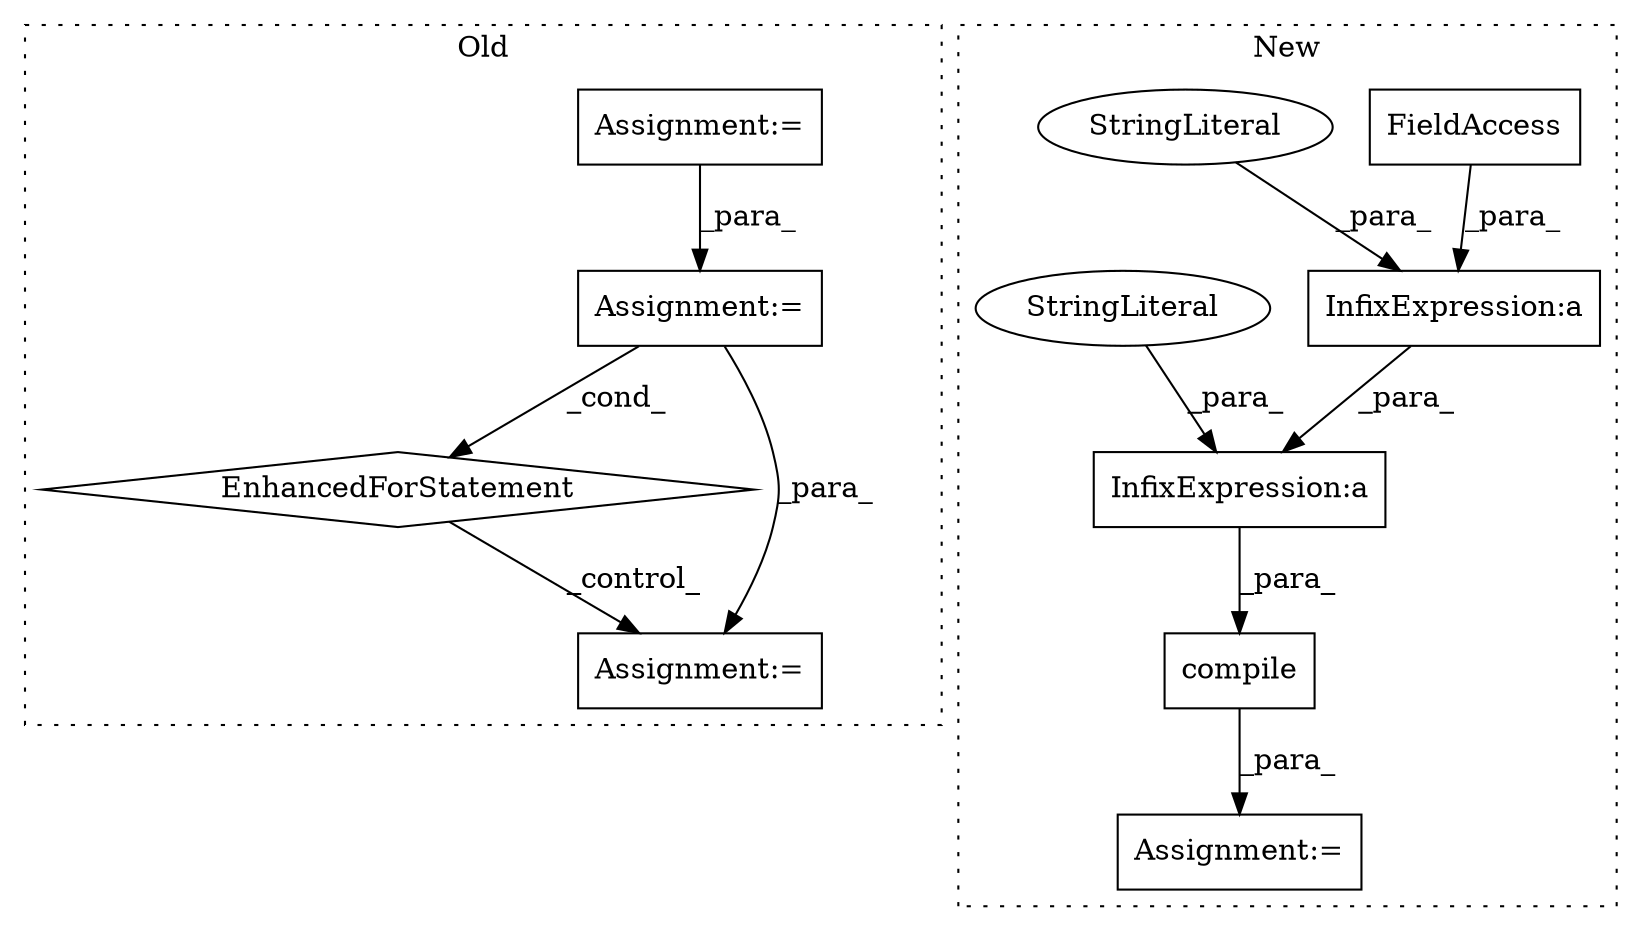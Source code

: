 digraph G {
subgraph cluster0 {
1 [label="EnhancedForStatement" a="70" s="4024,4099" l="53,2" shape="diamond"];
4 [label="Assignment:=" a="7" s="4024,4099" l="53,2" shape="box"];
5 [label="Assignment:=" a="7" s="3776" l="1" shape="box"];
6 [label="Assignment:=" a="7" s="4546" l="1" shape="box"];
label = "Old";
style="dotted";
}
subgraph cluster1 {
2 [label="compile" a="32" s="3917,4088" l="8,1" shape="box"];
3 [label="Assignment:=" a="7" s="4095,4209" l="53,2" shape="box"];
7 [label="InfixExpression:a" a="27" s="4014" l="3" shape="box"];
8 [label="FieldAccess" a="22" s="4017" l="20" shape="box"];
9 [label="InfixExpression:a" a="27" s="4038" l="3" shape="box"];
10 [label="StringLiteral" a="45" s="3926" l="88" shape="ellipse"];
11 [label="StringLiteral" a="45" s="4041" l="18" shape="ellipse"];
label = "New";
style="dotted";
}
1 -> 6 [label="_control_"];
2 -> 3 [label="_para_"];
4 -> 1 [label="_cond_"];
4 -> 6 [label="_para_"];
5 -> 4 [label="_para_"];
7 -> 9 [label="_para_"];
8 -> 7 [label="_para_"];
9 -> 2 [label="_para_"];
10 -> 7 [label="_para_"];
11 -> 9 [label="_para_"];
}